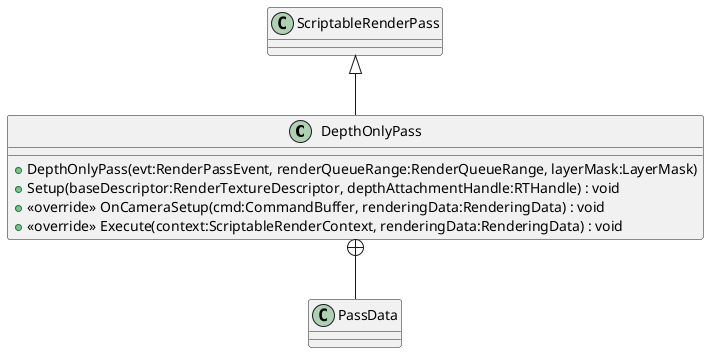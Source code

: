 @startuml
class DepthOnlyPass {
    + DepthOnlyPass(evt:RenderPassEvent, renderQueueRange:RenderQueueRange, layerMask:LayerMask)
    + Setup(baseDescriptor:RenderTextureDescriptor, depthAttachmentHandle:RTHandle) : void
    + <<override>> OnCameraSetup(cmd:CommandBuffer, renderingData:RenderingData) : void
    + <<override>> Execute(context:ScriptableRenderContext, renderingData:RenderingData) : void
}
class PassData {
}
ScriptableRenderPass <|-- DepthOnlyPass
DepthOnlyPass +-- PassData
@enduml
